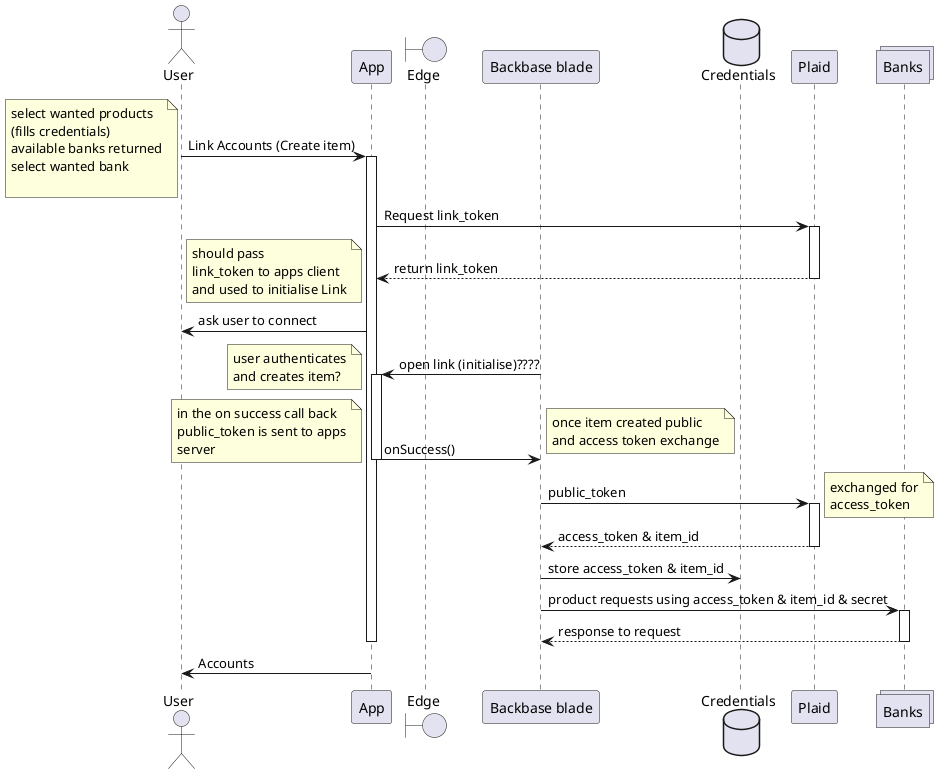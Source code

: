 @startuml


actor User as U
participant App as A
boundary Edge as E
participant "Backbase blade" as BB
database Credentials as C
participant Plaid as P
collections Banks


U -> A: Link Accounts (Create item)
note left
select wanted products
(fills credentials)
available banks returned
select wanted bank

end note
activate A

A->P: Request link_token
activate P
P-->A:return link_token
deactivate P

note left
should pass
link_token to apps client
and used to initialise Link
end note
A->U: ask user to connect
BB->A:open link (initialise)????
activate A

note left
user authenticates
and creates item?
end note

A->BB:onSuccess()
note right
once item created public
and access token exchange
end note
deactivate A

note left
in the on success call back
public_token is sent to apps
server
end note

BB->P: public_token
activate P

note right
exchanged for
access_token
end note

P-->BB: access_token & item_id
deactivate P

BB->C: store access_token & item_id
BB->Banks:product requests using access_token & item_id & secret
activate Banks
Banks--> BB: response to request
deactivate Banks
deactivate A
A -> U: Accounts

@enduml